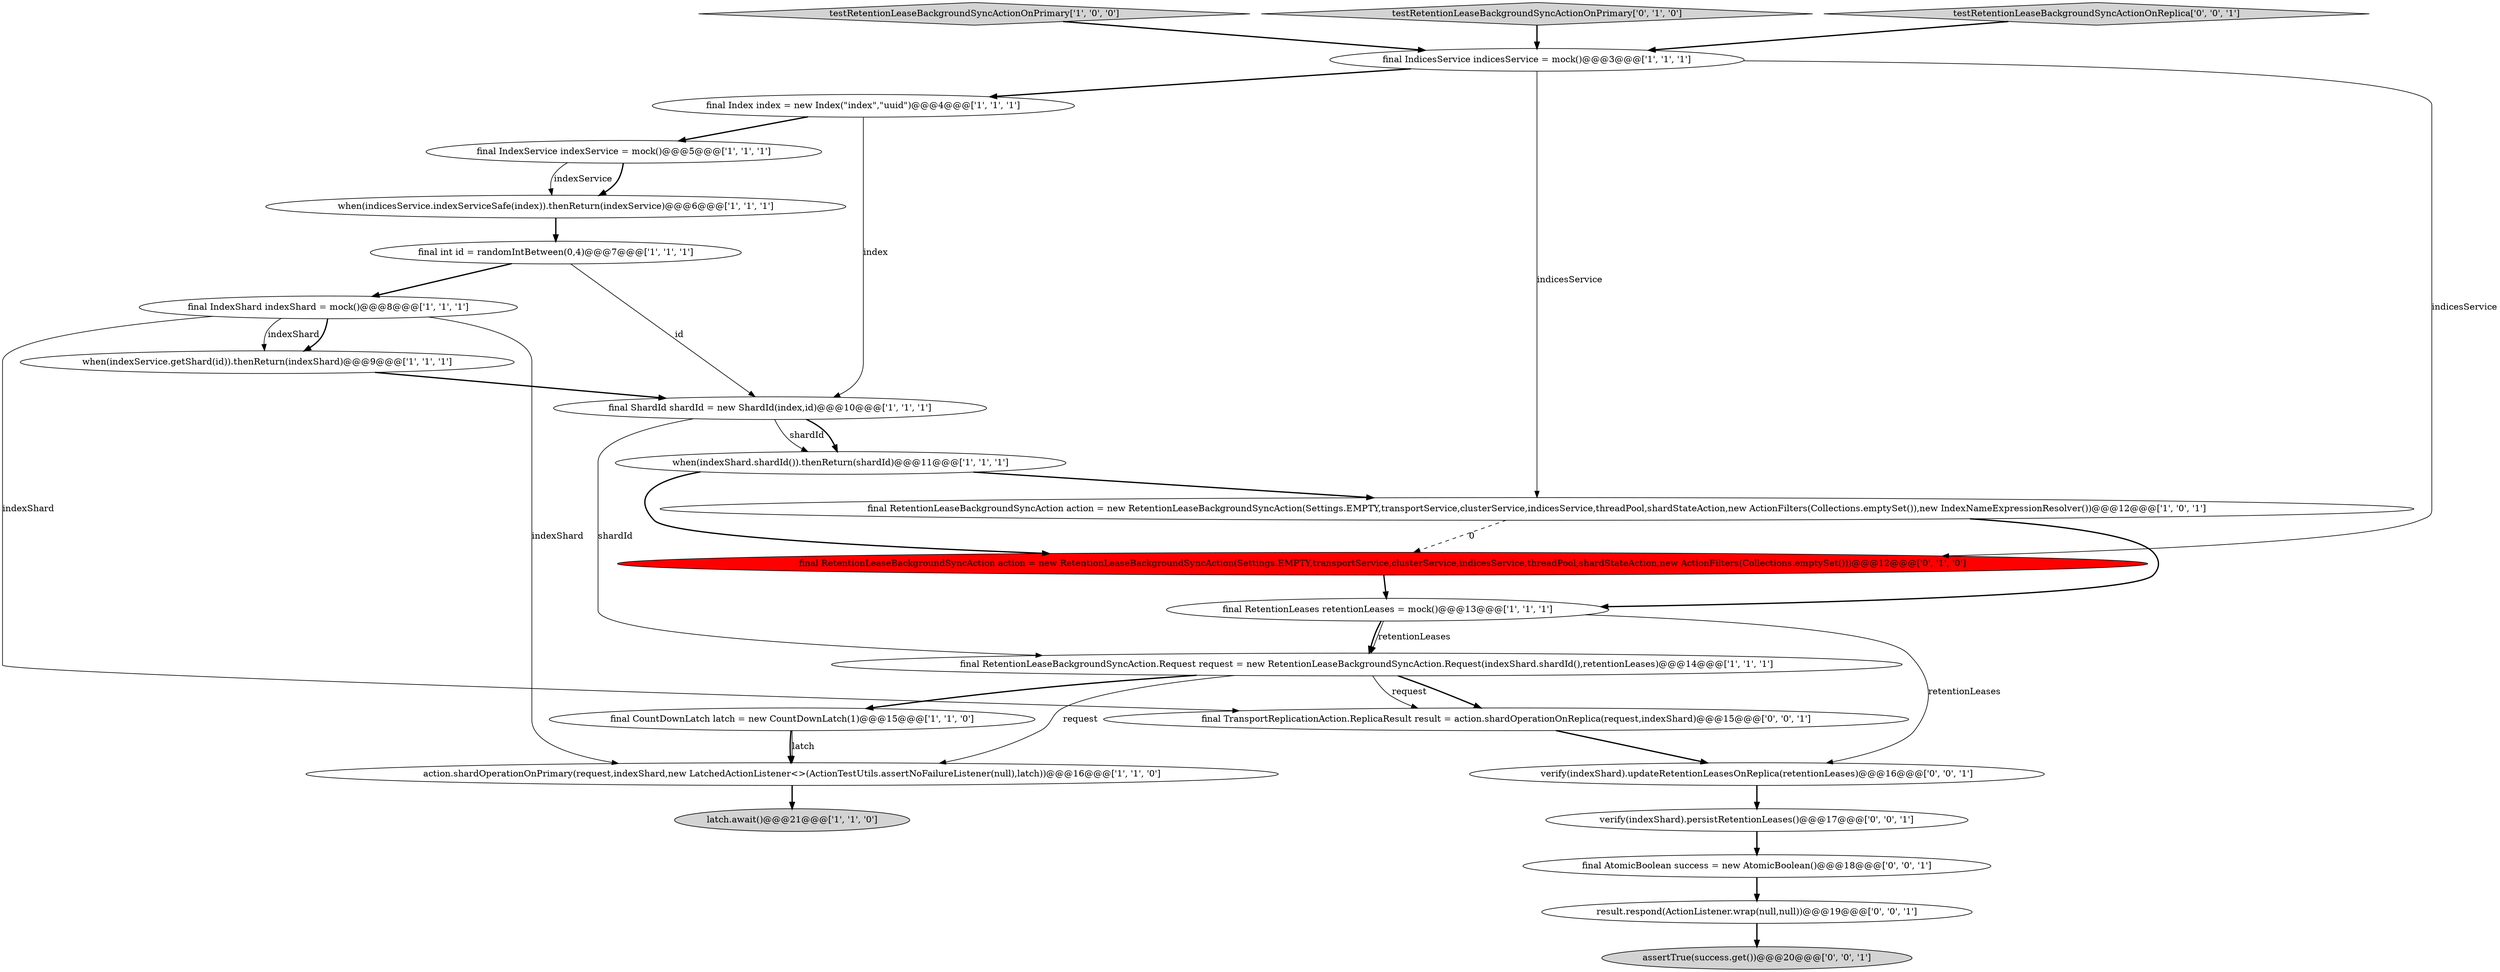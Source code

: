 digraph {
21 [style = filled, label = "final AtomicBoolean success = new AtomicBoolean()@@@18@@@['0', '0', '1']", fillcolor = white, shape = ellipse image = "AAA0AAABBB3BBB"];
22 [style = filled, label = "result.respond(ActionListener.wrap(null,null))@@@19@@@['0', '0', '1']", fillcolor = white, shape = ellipse image = "AAA0AAABBB3BBB"];
15 [style = filled, label = "final int id = randomIntBetween(0,4)@@@7@@@['1', '1', '1']", fillcolor = white, shape = ellipse image = "AAA0AAABBB1BBB"];
6 [style = filled, label = "final IndexService indexService = mock()@@@5@@@['1', '1', '1']", fillcolor = white, shape = ellipse image = "AAA0AAABBB1BBB"];
2 [style = filled, label = "final IndicesService indicesService = mock()@@@3@@@['1', '1', '1']", fillcolor = white, shape = ellipse image = "AAA0AAABBB1BBB"];
18 [style = filled, label = "final TransportReplicationAction.ReplicaResult result = action.shardOperationOnReplica(request,indexShard)@@@15@@@['0', '0', '1']", fillcolor = white, shape = ellipse image = "AAA0AAABBB3BBB"];
4 [style = filled, label = "when(indexService.getShard(id)).thenReturn(indexShard)@@@9@@@['1', '1', '1']", fillcolor = white, shape = ellipse image = "AAA0AAABBB1BBB"];
20 [style = filled, label = "verify(indexShard).updateRetentionLeasesOnReplica(retentionLeases)@@@16@@@['0', '0', '1']", fillcolor = white, shape = ellipse image = "AAA0AAABBB3BBB"];
1 [style = filled, label = "final ShardId shardId = new ShardId(index,id)@@@10@@@['1', '1', '1']", fillcolor = white, shape = ellipse image = "AAA0AAABBB1BBB"];
5 [style = filled, label = "final RetentionLeases retentionLeases = mock()@@@13@@@['1', '1', '1']", fillcolor = white, shape = ellipse image = "AAA0AAABBB1BBB"];
10 [style = filled, label = "final Index index = new Index(\"index\",\"uuid\")@@@4@@@['1', '1', '1']", fillcolor = white, shape = ellipse image = "AAA0AAABBB1BBB"];
7 [style = filled, label = "testRetentionLeaseBackgroundSyncActionOnPrimary['1', '0', '0']", fillcolor = lightgray, shape = diamond image = "AAA0AAABBB1BBB"];
19 [style = filled, label = "assertTrue(success.get())@@@20@@@['0', '0', '1']", fillcolor = lightgray, shape = ellipse image = "AAA0AAABBB3BBB"];
12 [style = filled, label = "final RetentionLeaseBackgroundSyncAction action = new RetentionLeaseBackgroundSyncAction(Settings.EMPTY,transportService,clusterService,indicesService,threadPool,shardStateAction,new ActionFilters(Collections.emptySet()),new IndexNameExpressionResolver())@@@12@@@['1', '0', '1']", fillcolor = white, shape = ellipse image = "AAA0AAABBB1BBB"];
16 [style = filled, label = "testRetentionLeaseBackgroundSyncActionOnPrimary['0', '1', '0']", fillcolor = lightgray, shape = diamond image = "AAA0AAABBB2BBB"];
17 [style = filled, label = "final RetentionLeaseBackgroundSyncAction action = new RetentionLeaseBackgroundSyncAction(Settings.EMPTY,transportService,clusterService,indicesService,threadPool,shardStateAction,new ActionFilters(Collections.emptySet()))@@@12@@@['0', '1', '0']", fillcolor = red, shape = ellipse image = "AAA1AAABBB2BBB"];
13 [style = filled, label = "latch.await()@@@21@@@['1', '1', '0']", fillcolor = lightgray, shape = ellipse image = "AAA0AAABBB1BBB"];
23 [style = filled, label = "testRetentionLeaseBackgroundSyncActionOnReplica['0', '0', '1']", fillcolor = lightgray, shape = diamond image = "AAA0AAABBB3BBB"];
3 [style = filled, label = "when(indicesService.indexServiceSafe(index)).thenReturn(indexService)@@@6@@@['1', '1', '1']", fillcolor = white, shape = ellipse image = "AAA0AAABBB1BBB"];
14 [style = filled, label = "when(indexShard.shardId()).thenReturn(shardId)@@@11@@@['1', '1', '1']", fillcolor = white, shape = ellipse image = "AAA0AAABBB1BBB"];
0 [style = filled, label = "final CountDownLatch latch = new CountDownLatch(1)@@@15@@@['1', '1', '0']", fillcolor = white, shape = ellipse image = "AAA0AAABBB1BBB"];
8 [style = filled, label = "final IndexShard indexShard = mock()@@@8@@@['1', '1', '1']", fillcolor = white, shape = ellipse image = "AAA0AAABBB1BBB"];
9 [style = filled, label = "final RetentionLeaseBackgroundSyncAction.Request request = new RetentionLeaseBackgroundSyncAction.Request(indexShard.shardId(),retentionLeases)@@@14@@@['1', '1', '1']", fillcolor = white, shape = ellipse image = "AAA0AAABBB1BBB"];
24 [style = filled, label = "verify(indexShard).persistRetentionLeases()@@@17@@@['0', '0', '1']", fillcolor = white, shape = ellipse image = "AAA0AAABBB3BBB"];
11 [style = filled, label = "action.shardOperationOnPrimary(request,indexShard,new LatchedActionListener<>(ActionTestUtils.assertNoFailureListener(null),latch))@@@16@@@['1', '1', '0']", fillcolor = white, shape = ellipse image = "AAA0AAABBB1BBB"];
6->3 [style = bold, label=""];
17->5 [style = bold, label=""];
12->5 [style = bold, label=""];
9->0 [style = bold, label=""];
5->9 [style = bold, label=""];
15->1 [style = solid, label="id"];
22->19 [style = bold, label=""];
8->18 [style = solid, label="indexShard"];
12->17 [style = dashed, label="0"];
0->11 [style = bold, label=""];
14->17 [style = bold, label=""];
2->17 [style = solid, label="indicesService"];
3->15 [style = bold, label=""];
1->14 [style = solid, label="shardId"];
16->2 [style = bold, label=""];
2->10 [style = bold, label=""];
6->3 [style = solid, label="indexService"];
5->9 [style = solid, label="retentionLeases"];
10->6 [style = bold, label=""];
8->11 [style = solid, label="indexShard"];
18->20 [style = bold, label=""];
9->18 [style = bold, label=""];
24->21 [style = bold, label=""];
21->22 [style = bold, label=""];
7->2 [style = bold, label=""];
9->11 [style = solid, label="request"];
14->12 [style = bold, label=""];
11->13 [style = bold, label=""];
2->12 [style = solid, label="indicesService"];
8->4 [style = solid, label="indexShard"];
9->18 [style = solid, label="request"];
1->14 [style = bold, label=""];
4->1 [style = bold, label=""];
0->11 [style = solid, label="latch"];
23->2 [style = bold, label=""];
8->4 [style = bold, label=""];
20->24 [style = bold, label=""];
5->20 [style = solid, label="retentionLeases"];
15->8 [style = bold, label=""];
10->1 [style = solid, label="index"];
1->9 [style = solid, label="shardId"];
}
